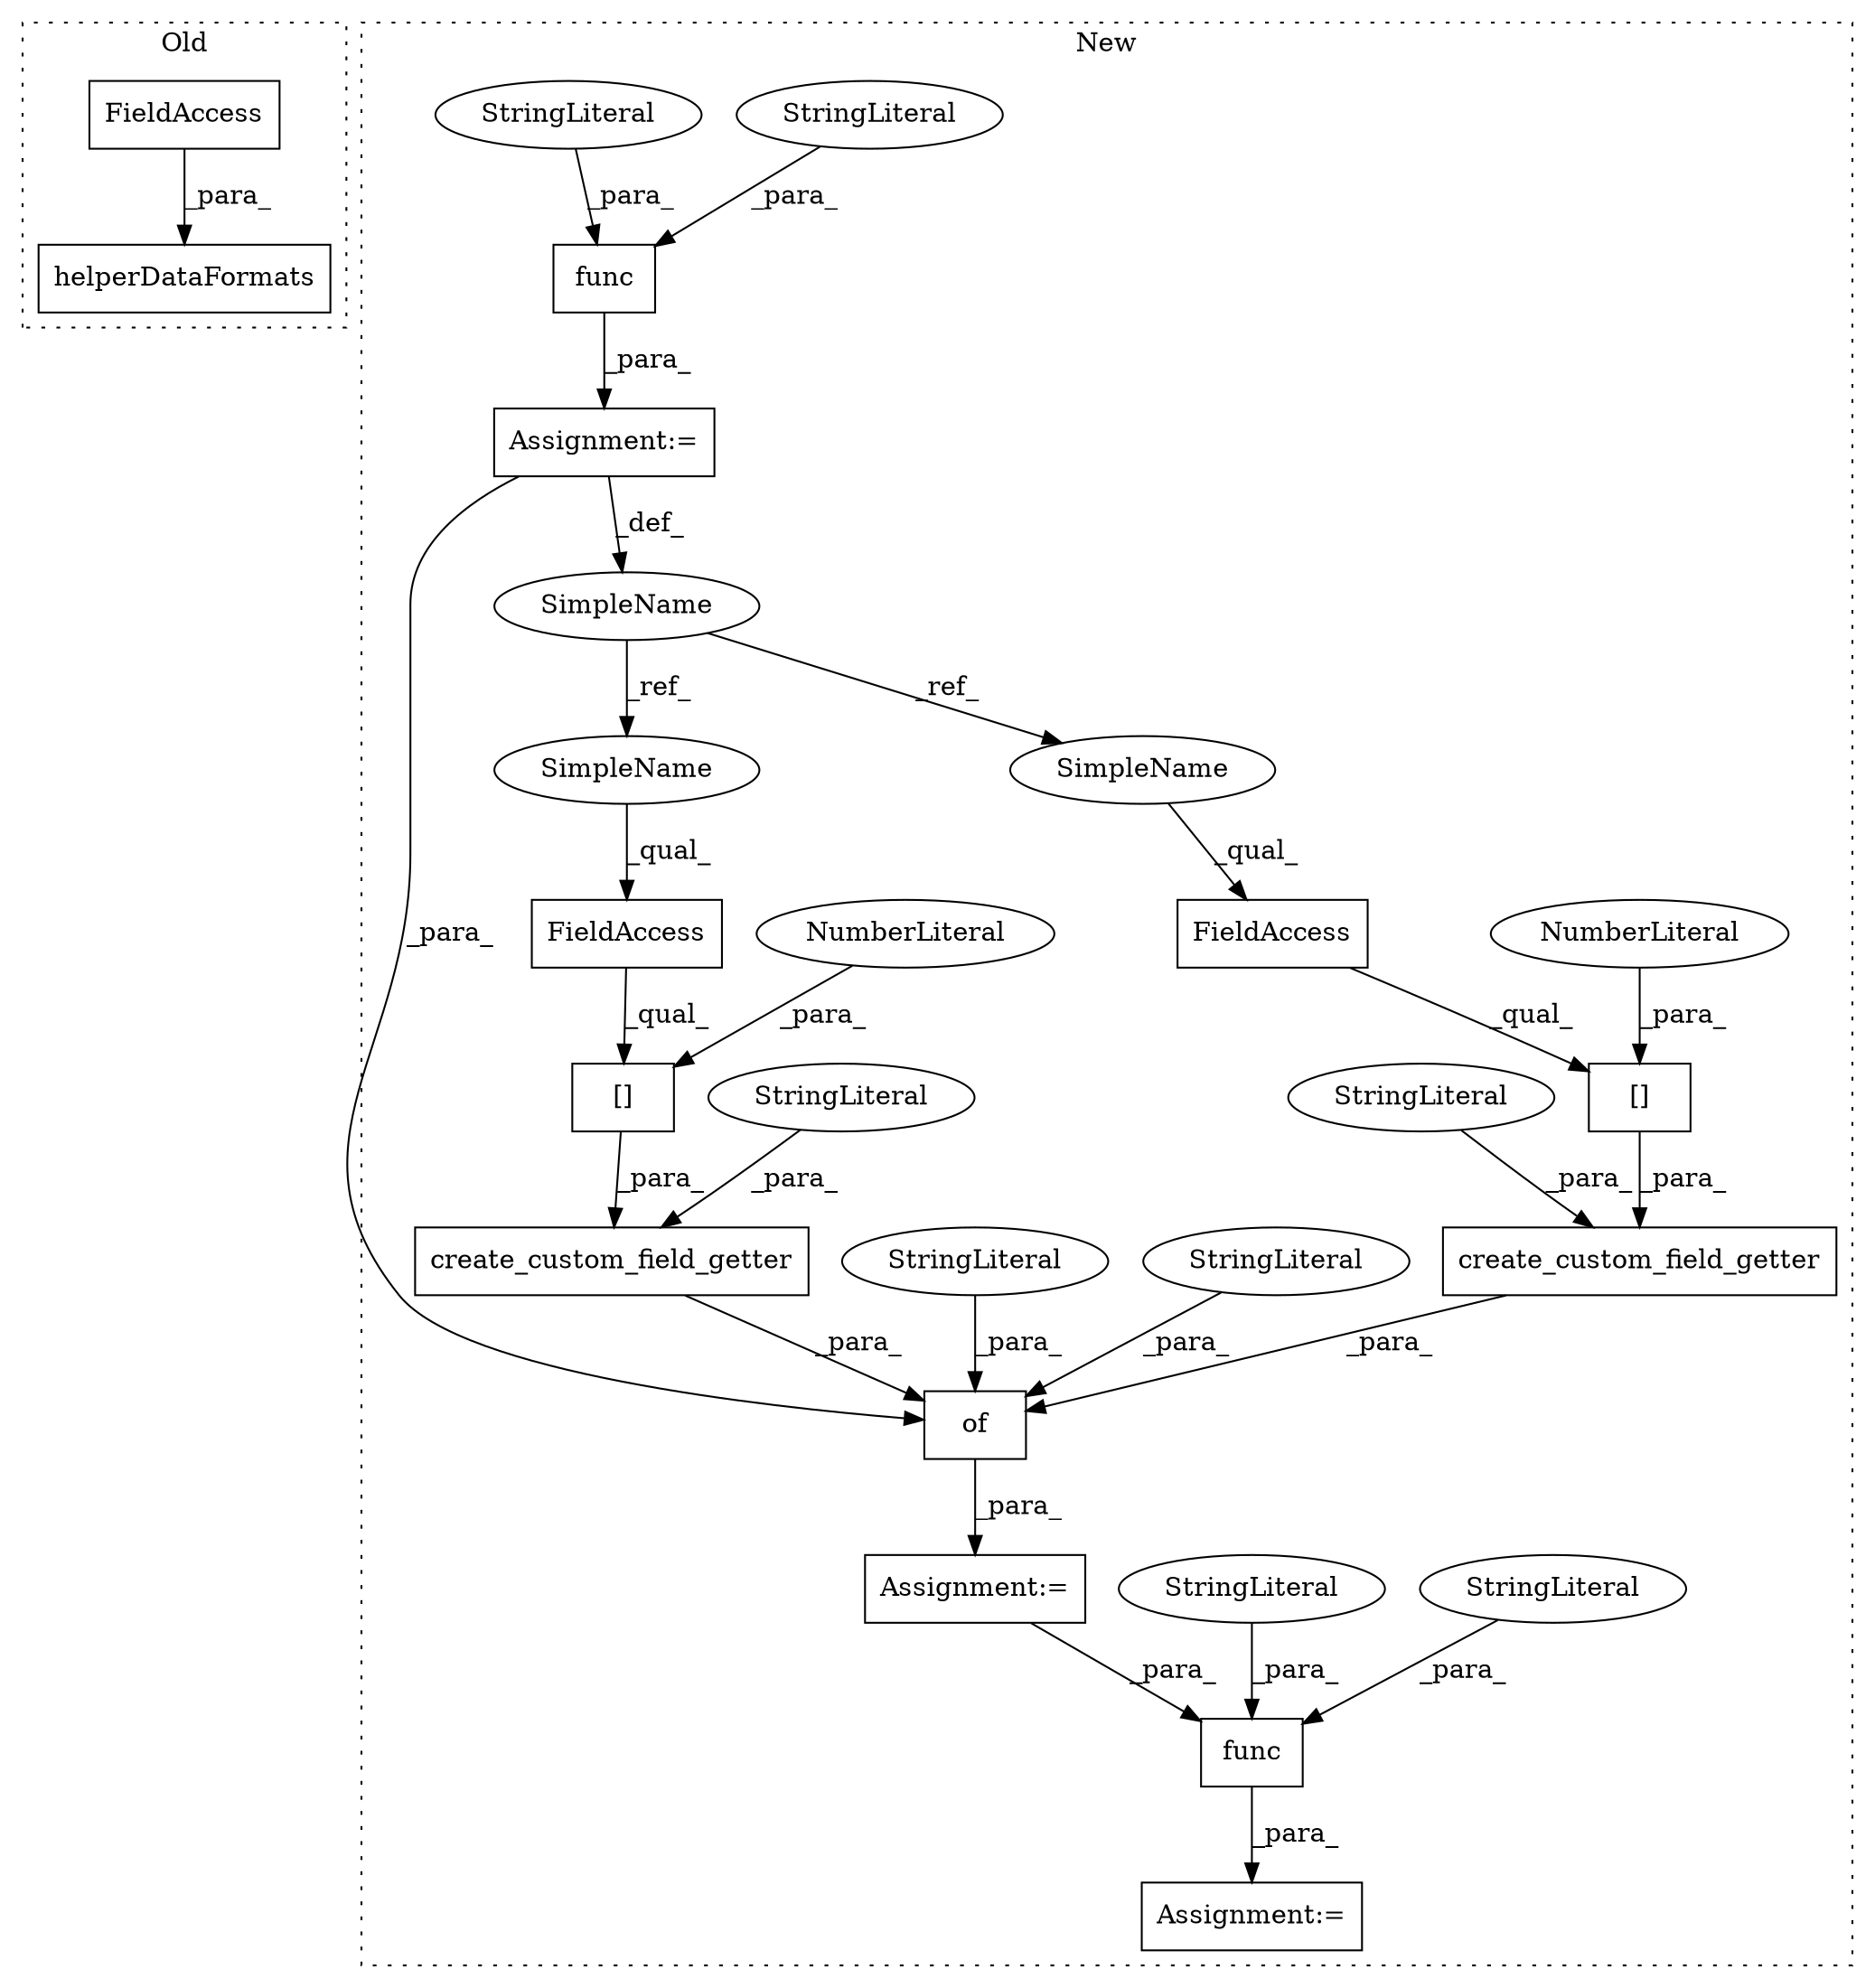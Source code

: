 digraph G {
subgraph cluster0 {
1 [label="helperDataFormats" a="32" s="7835,7859" l="18,1" shape="box"];
25 [label="FieldAccess" a="22" s="7853" l="4" shape="box"];
label = "Old";
style="dotted";
}
subgraph cluster1 {
2 [label="func" a="32" s="6667,6685" l="5,1" shape="box"];
3 [label="create_custom_field_getter" a="32" s="6874,6920" l="27,1" shape="box"];
4 [label="func" a="32" s="6934,6966" l="5,1" shape="box"];
5 [label="create_custom_field_getter" a="32" s="6822,6868" l="27,1" shape="box"];
6 [label="of" a="32" s="6815,6921" l="3,1" shape="box"];
7 [label="StringLiteral" a="45" s="6939" l="6" shape="ellipse"];
8 [label="StringLiteral" a="45" s="6946" l="6" shape="ellipse"];
9 [label="StringLiteral" a="45" s="6917" l="3" shape="ellipse"];
10 [label="StringLiteral" a="45" s="6865" l="3" shape="ellipse"];
11 [label="StringLiteral" a="45" s="6679" l="6" shape="ellipse"];
12 [label="StringLiteral" a="45" s="6672" l="6" shape="ellipse"];
13 [label="StringLiteral" a="45" s="6870" l="3" shape="ellipse"];
14 [label="Assignment:=" a="7" s="6933" l="1" shape="box"];
15 [label="Assignment:=" a="7" s="6810" l="1" shape="box"];
16 [label="StringLiteral" a="45" s="6818" l="3" shape="ellipse"];
17 [label="Assignment:=" a="7" s="6666" l="1" shape="box"];
18 [label="[]" a="2" s="6901,6915" l="13,1" shape="box"];
19 [label="NumberLiteral" a="34" s="6914" l="1" shape="ellipse"];
20 [label="[]" a="2" s="6849,6863" l="13,1" shape="box"];
21 [label="NumberLiteral" a="34" s="6862" l="1" shape="ellipse"];
22 [label="FieldAccess" a="22" s="6849" l="12" shape="box"];
23 [label="SimpleName" a="42" s="6661" l="5" shape="ellipse"];
24 [label="FieldAccess" a="22" s="6901" l="12" shape="box"];
26 [label="SimpleName" a="42" s="6849" l="5" shape="ellipse"];
27 [label="SimpleName" a="42" s="6901" l="5" shape="ellipse"];
label = "New";
style="dotted";
}
2 -> 17 [label="_para_"];
3 -> 6 [label="_para_"];
4 -> 14 [label="_para_"];
5 -> 6 [label="_para_"];
6 -> 15 [label="_para_"];
7 -> 4 [label="_para_"];
8 -> 4 [label="_para_"];
9 -> 3 [label="_para_"];
10 -> 5 [label="_para_"];
11 -> 2 [label="_para_"];
12 -> 2 [label="_para_"];
13 -> 6 [label="_para_"];
15 -> 4 [label="_para_"];
16 -> 6 [label="_para_"];
17 -> 23 [label="_def_"];
17 -> 6 [label="_para_"];
18 -> 3 [label="_para_"];
19 -> 18 [label="_para_"];
20 -> 5 [label="_para_"];
21 -> 20 [label="_para_"];
22 -> 20 [label="_qual_"];
23 -> 26 [label="_ref_"];
23 -> 27 [label="_ref_"];
24 -> 18 [label="_qual_"];
25 -> 1 [label="_para_"];
26 -> 22 [label="_qual_"];
27 -> 24 [label="_qual_"];
}